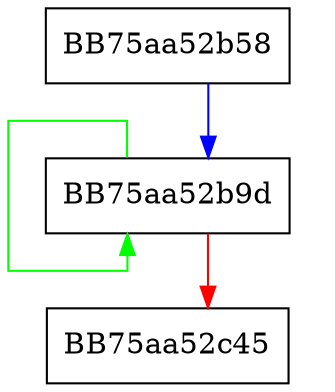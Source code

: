 digraph DecryptBlock {
  node [shape="box"];
  graph [splines=ortho];
  BB75aa52b58 -> BB75aa52b9d [color="blue"];
  BB75aa52b9d -> BB75aa52b9d [color="green"];
  BB75aa52b9d -> BB75aa52c45 [color="red"];
}